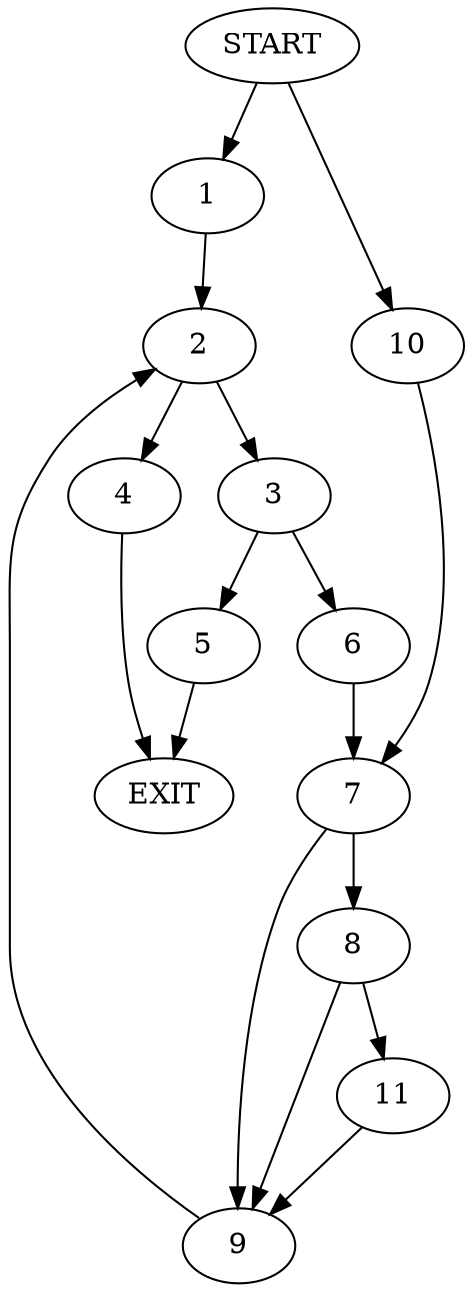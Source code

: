 digraph {
0 [label="START"]
12 [label="EXIT"]
0 -> 1
1 -> 2
2 -> 3
2 -> 4
4 -> 12
3 -> 5
3 -> 6
5 -> 12
6 -> 7
7 -> 8
7 -> 9
0 -> 10
10 -> 7
8 -> 11
8 -> 9
9 -> 2
11 -> 9
}
